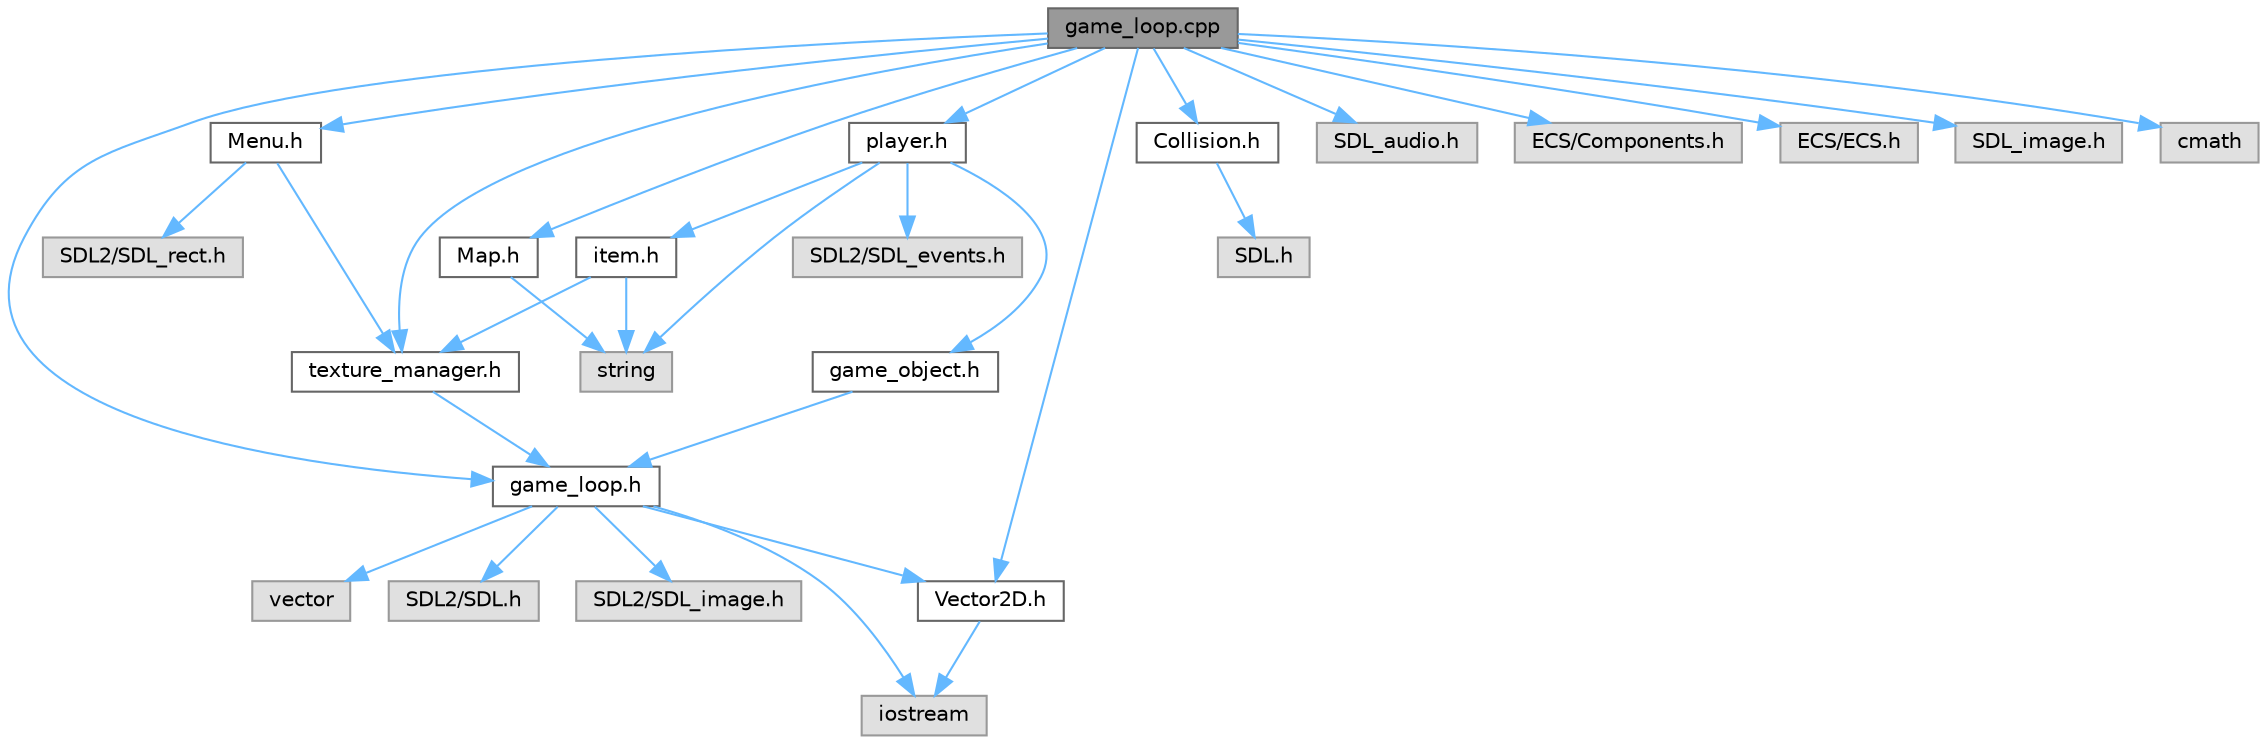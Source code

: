digraph "game_loop.cpp"
{
 // LATEX_PDF_SIZE
  bgcolor="transparent";
  edge [fontname=Helvetica,fontsize=10,labelfontname=Helvetica,labelfontsize=10];
  node [fontname=Helvetica,fontsize=10,shape=box,height=0.2,width=0.4];
  Node1 [id="Node000001",label="game_loop.cpp",height=0.2,width=0.4,color="gray40", fillcolor="grey60", style="filled", fontcolor="black",tooltip=" "];
  Node1 -> Node2 [id="edge31_Node000001_Node000002",color="steelblue1",style="solid",tooltip=" "];
  Node2 [id="Node000002",label="game_loop.h",height=0.2,width=0.4,color="grey40", fillcolor="white", style="filled",URL="$game__loop_8h.html",tooltip=" "];
  Node2 -> Node3 [id="edge32_Node000002_Node000003",color="steelblue1",style="solid",tooltip=" "];
  Node3 [id="Node000003",label="iostream",height=0.2,width=0.4,color="grey60", fillcolor="#E0E0E0", style="filled",tooltip=" "];
  Node2 -> Node4 [id="edge33_Node000002_Node000004",color="steelblue1",style="solid",tooltip=" "];
  Node4 [id="Node000004",label="SDL2/SDL.h",height=0.2,width=0.4,color="grey60", fillcolor="#E0E0E0", style="filled",tooltip=" "];
  Node2 -> Node5 [id="edge34_Node000002_Node000005",color="steelblue1",style="solid",tooltip=" "];
  Node5 [id="Node000005",label="SDL2/SDL_image.h",height=0.2,width=0.4,color="grey60", fillcolor="#E0E0E0", style="filled",tooltip=" "];
  Node2 -> Node6 [id="edge35_Node000002_Node000006",color="steelblue1",style="solid",tooltip=" "];
  Node6 [id="Node000006",label="vector",height=0.2,width=0.4,color="grey60", fillcolor="#E0E0E0", style="filled",tooltip=" "];
  Node2 -> Node7 [id="edge36_Node000002_Node000007",color="steelblue1",style="solid",tooltip=" "];
  Node7 [id="Node000007",label="Vector2D.h",height=0.2,width=0.4,color="grey40", fillcolor="white", style="filled",URL="$_vector2_d_8h.html",tooltip=" "];
  Node7 -> Node3 [id="edge37_Node000007_Node000003",color="steelblue1",style="solid",tooltip=" "];
  Node1 -> Node8 [id="edge38_Node000001_Node000008",color="steelblue1",style="solid",tooltip=" "];
  Node8 [id="Node000008",label="texture_manager.h",height=0.2,width=0.4,color="grey40", fillcolor="white", style="filled",URL="$texture__manager_8h.html",tooltip=" "];
  Node8 -> Node2 [id="edge39_Node000008_Node000002",color="steelblue1",style="solid",tooltip=" "];
  Node1 -> Node9 [id="edge40_Node000001_Node000009",color="steelblue1",style="solid",tooltip=" "];
  Node9 [id="Node000009",label="player.h",height=0.2,width=0.4,color="grey40", fillcolor="white", style="filled",URL="$player_8h.html",tooltip=" "];
  Node9 -> Node10 [id="edge41_Node000009_Node000010",color="steelblue1",style="solid",tooltip=" "];
  Node10 [id="Node000010",label="string",height=0.2,width=0.4,color="grey60", fillcolor="#E0E0E0", style="filled",tooltip=" "];
  Node9 -> Node11 [id="edge42_Node000009_Node000011",color="steelblue1",style="solid",tooltip=" "];
  Node11 [id="Node000011",label="item.h",height=0.2,width=0.4,color="grey40", fillcolor="white", style="filled",URL="$item_8h.html",tooltip=" "];
  Node11 -> Node8 [id="edge43_Node000011_Node000008",color="steelblue1",style="solid",tooltip=" "];
  Node11 -> Node10 [id="edge44_Node000011_Node000010",color="steelblue1",style="solid",tooltip=" "];
  Node9 -> Node12 [id="edge45_Node000009_Node000012",color="steelblue1",style="solid",tooltip=" "];
  Node12 [id="Node000012",label="SDL2/SDL_events.h",height=0.2,width=0.4,color="grey60", fillcolor="#E0E0E0", style="filled",tooltip=" "];
  Node9 -> Node13 [id="edge46_Node000009_Node000013",color="steelblue1",style="solid",tooltip=" "];
  Node13 [id="Node000013",label="game_object.h",height=0.2,width=0.4,color="grey40", fillcolor="white", style="filled",URL="$game__object_8h.html",tooltip=" "];
  Node13 -> Node2 [id="edge47_Node000013_Node000002",color="steelblue1",style="solid",tooltip=" "];
  Node1 -> Node14 [id="edge48_Node000001_Node000014",color="steelblue1",style="solid",tooltip=" "];
  Node14 [id="Node000014",label="Map.h",height=0.2,width=0.4,color="grey40", fillcolor="white", style="filled",URL="$_map_8h.html",tooltip=" "];
  Node14 -> Node10 [id="edge49_Node000014_Node000010",color="steelblue1",style="solid",tooltip=" "];
  Node1 -> Node15 [id="edge50_Node000001_Node000015",color="steelblue1",style="solid",tooltip=" "];
  Node15 [id="Node000015",label="Collision.h",height=0.2,width=0.4,color="grey40", fillcolor="white", style="filled",URL="$_collision_8h.html",tooltip=" "];
  Node15 -> Node16 [id="edge51_Node000015_Node000016",color="steelblue1",style="solid",tooltip=" "];
  Node16 [id="Node000016",label="SDL.h",height=0.2,width=0.4,color="grey60", fillcolor="#E0E0E0", style="filled",tooltip=" "];
  Node1 -> Node17 [id="edge52_Node000001_Node000017",color="steelblue1",style="solid",tooltip=" "];
  Node17 [id="Node000017",label="SDL_audio.h",height=0.2,width=0.4,color="grey60", fillcolor="#E0E0E0", style="filled",tooltip=" "];
  Node1 -> Node18 [id="edge53_Node000001_Node000018",color="steelblue1",style="solid",tooltip=" "];
  Node18 [id="Node000018",label="ECS/Components.h",height=0.2,width=0.4,color="grey60", fillcolor="#E0E0E0", style="filled",tooltip=" "];
  Node1 -> Node19 [id="edge54_Node000001_Node000019",color="steelblue1",style="solid",tooltip=" "];
  Node19 [id="Node000019",label="ECS/ECS.h",height=0.2,width=0.4,color="grey60", fillcolor="#E0E0E0", style="filled",tooltip=" "];
  Node1 -> Node7 [id="edge55_Node000001_Node000007",color="steelblue1",style="solid",tooltip=" "];
  Node1 -> Node20 [id="edge56_Node000001_Node000020",color="steelblue1",style="solid",tooltip=" "];
  Node20 [id="Node000020",label="Menu.h",height=0.2,width=0.4,color="grey40", fillcolor="white", style="filled",URL="$_menu_8h.html",tooltip=" "];
  Node20 -> Node21 [id="edge57_Node000020_Node000021",color="steelblue1",style="solid",tooltip=" "];
  Node21 [id="Node000021",label="SDL2/SDL_rect.h",height=0.2,width=0.4,color="grey60", fillcolor="#E0E0E0", style="filled",tooltip=" "];
  Node20 -> Node8 [id="edge58_Node000020_Node000008",color="steelblue1",style="solid",tooltip=" "];
  Node1 -> Node22 [id="edge59_Node000001_Node000022",color="steelblue1",style="solid",tooltip=" "];
  Node22 [id="Node000022",label="SDL_image.h",height=0.2,width=0.4,color="grey60", fillcolor="#E0E0E0", style="filled",tooltip=" "];
  Node1 -> Node23 [id="edge60_Node000001_Node000023",color="steelblue1",style="solid",tooltip=" "];
  Node23 [id="Node000023",label="cmath",height=0.2,width=0.4,color="grey60", fillcolor="#E0E0E0", style="filled",tooltip=" "];
}
